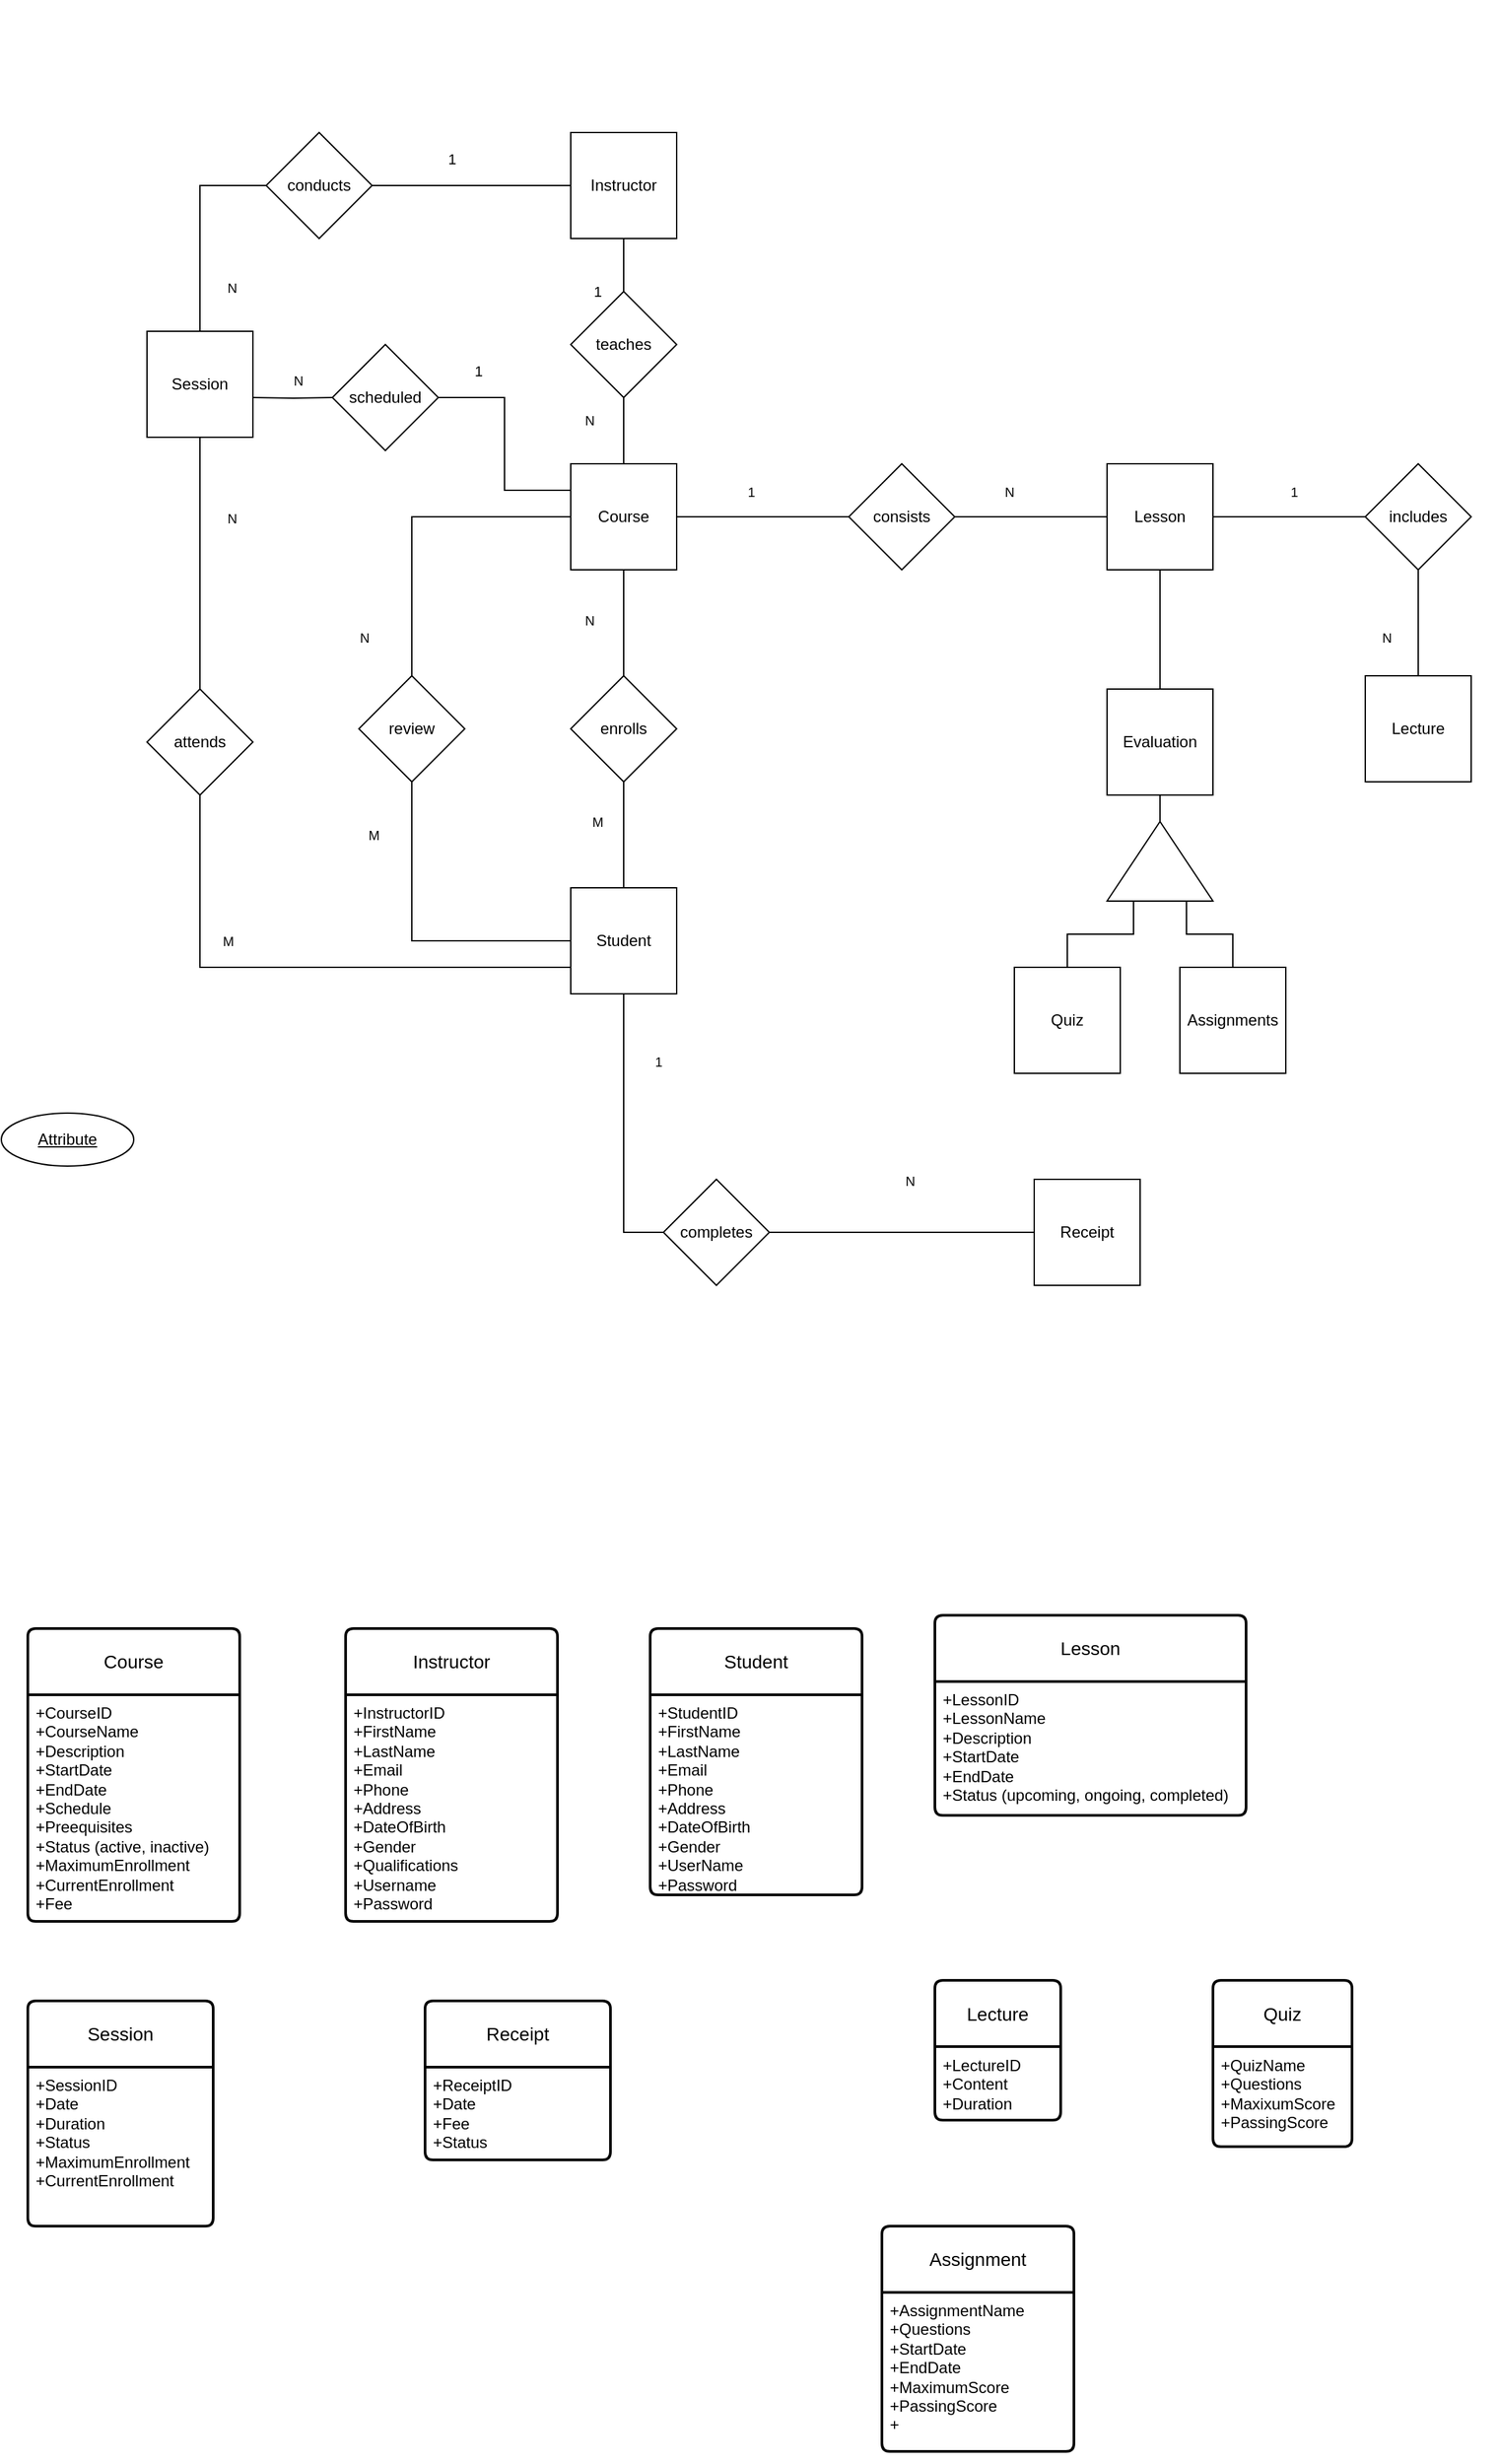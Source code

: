<mxfile version="22.0.8" type="github">
  <diagram id="R2lEEEUBdFMjLlhIrx00" name="Page-1">
    <mxGraphModel dx="2045" dy="1733" grid="1" gridSize="10" guides="1" tooltips="1" connect="1" arrows="1" fold="1" page="1" pageScale="1" pageWidth="850" pageHeight="1100" math="0" shadow="0" extFonts="Permanent Marker^https://fonts.googleapis.com/css?family=Permanent+Marker">
      <root>
        <mxCell id="0" />
        <mxCell id="1" parent="0" />
        <mxCell id="Pbh4FWJRGnkvqZYkFNmv-87" style="edgeStyle=orthogonalEdgeStyle;rounded=0;orthogonalLoop=1;jettySize=auto;html=1;entryX=0.5;entryY=0;entryDx=0;entryDy=0;endArrow=none;endFill=0;" parent="1" source="14JuUwyeUVj5jd_LCkiO-1" target="Pbh4FWJRGnkvqZYkFNmv-79" edge="1">
          <mxGeometry relative="1" as="geometry" />
        </mxCell>
        <mxCell id="SYxVixTw1T1CfeYf5jqY-29" style="edgeStyle=orthogonalEdgeStyle;rounded=0;orthogonalLoop=1;jettySize=auto;html=1;endArrow=none;endFill=0;" edge="1" parent="1" source="14JuUwyeUVj5jd_LCkiO-1" target="SYxVixTw1T1CfeYf5jqY-28">
          <mxGeometry relative="1" as="geometry" />
        </mxCell>
        <mxCell id="14JuUwyeUVj5jd_LCkiO-1" value="Instructor" style="whiteSpace=wrap;html=1;aspect=fixed;" parent="1" vertex="1">
          <mxGeometry x="130" y="10" width="80" height="80" as="geometry" />
        </mxCell>
        <mxCell id="Pbh4FWJRGnkvqZYkFNmv-90" style="edgeStyle=orthogonalEdgeStyle;rounded=0;orthogonalLoop=1;jettySize=auto;html=1;endArrow=none;endFill=0;" parent="1" source="14JuUwyeUVj5jd_LCkiO-3" target="Pbh4FWJRGnkvqZYkFNmv-85" edge="1">
          <mxGeometry relative="1" as="geometry" />
        </mxCell>
        <mxCell id="Pbh4FWJRGnkvqZYkFNmv-94" value="&lt;font size=&quot;1&quot;&gt;M&lt;br&gt;&lt;/font&gt;" style="edgeLabel;html=1;align=center;verticalAlign=middle;resizable=0;points=[];" parent="Pbh4FWJRGnkvqZYkFNmv-90" vertex="1" connectable="0">
          <mxGeometry x="-0.017" y="9" relative="1" as="geometry">
            <mxPoint x="-11" y="-11" as="offset" />
          </mxGeometry>
        </mxCell>
        <mxCell id="SYxVixTw1T1CfeYf5jqY-1" style="edgeStyle=orthogonalEdgeStyle;rounded=0;orthogonalLoop=1;jettySize=auto;html=1;entryX=0;entryY=0.5;entryDx=0;entryDy=0;endArrow=none;endFill=0;" edge="1" parent="1" source="14JuUwyeUVj5jd_LCkiO-3" target="Pbh4FWJRGnkvqZYkFNmv-145">
          <mxGeometry relative="1" as="geometry" />
        </mxCell>
        <mxCell id="SYxVixTw1T1CfeYf5jqY-36" style="edgeStyle=orthogonalEdgeStyle;rounded=0;orthogonalLoop=1;jettySize=auto;html=1;exitX=0;exitY=0.75;exitDx=0;exitDy=0;entryX=0.5;entryY=1;entryDx=0;entryDy=0;endArrow=none;endFill=0;" edge="1" parent="1" source="14JuUwyeUVj5jd_LCkiO-3" target="SYxVixTw1T1CfeYf5jqY-35">
          <mxGeometry relative="1" as="geometry" />
        </mxCell>
        <mxCell id="14JuUwyeUVj5jd_LCkiO-3" value="Student" style="whiteSpace=wrap;html=1;aspect=fixed;" parent="1" vertex="1">
          <mxGeometry x="130" y="580" width="80" height="80" as="geometry" />
        </mxCell>
        <mxCell id="Pbh4FWJRGnkvqZYkFNmv-56" value="consists&lt;br&gt;" style="rhombus;whiteSpace=wrap;html=1;" parent="1" vertex="1">
          <mxGeometry x="340" y="260" width="80" height="80" as="geometry" />
        </mxCell>
        <mxCell id="Pbh4FWJRGnkvqZYkFNmv-67" value="" style="edgeStyle=orthogonalEdgeStyle;rounded=0;orthogonalLoop=1;jettySize=auto;html=1;endArrow=none;endFill=0;" parent="1" source="Pbh4FWJRGnkvqZYkFNmv-56" target="Pbh4FWJRGnkvqZYkFNmv-59" edge="1">
          <mxGeometry relative="1" as="geometry">
            <mxPoint x="780" y="300" as="targetPoint" />
            <mxPoint x="540" y="300" as="sourcePoint" />
          </mxGeometry>
        </mxCell>
        <mxCell id="SYxVixTw1T1CfeYf5jqY-55" style="edgeStyle=orthogonalEdgeStyle;rounded=0;orthogonalLoop=1;jettySize=auto;html=1;entryX=0;entryY=0.5;entryDx=0;entryDy=0;endArrow=none;endFill=0;" edge="1" parent="1" source="Pbh4FWJRGnkvqZYkFNmv-59" target="SYxVixTw1T1CfeYf5jqY-49">
          <mxGeometry relative="1" as="geometry" />
        </mxCell>
        <mxCell id="Pbh4FWJRGnkvqZYkFNmv-59" value="Lesson" style="whiteSpace=wrap;html=1;aspect=fixed;" parent="1" vertex="1">
          <mxGeometry x="535" y="260" width="80" height="80" as="geometry" />
        </mxCell>
        <mxCell id="Pbh4FWJRGnkvqZYkFNmv-83" style="edgeStyle=orthogonalEdgeStyle;rounded=0;orthogonalLoop=1;jettySize=auto;html=1;exitX=0.5;exitY=1;exitDx=0;exitDy=0;endArrow=none;endFill=0;" parent="1" source="Pbh4FWJRGnkvqZYkFNmv-79" target="Pbh4FWJRGnkvqZYkFNmv-86" edge="1">
          <mxGeometry relative="1" as="geometry">
            <mxPoint x="505" y="90" as="targetPoint" />
          </mxGeometry>
        </mxCell>
        <mxCell id="Pbh4FWJRGnkvqZYkFNmv-79" value="teaches" style="rhombus;whiteSpace=wrap;html=1;" parent="1" vertex="1">
          <mxGeometry x="130" y="130" width="80" height="80" as="geometry" />
        </mxCell>
        <mxCell id="Pbh4FWJRGnkvqZYkFNmv-88" style="edgeStyle=orthogonalEdgeStyle;rounded=0;orthogonalLoop=1;jettySize=auto;html=1;entryX=0.5;entryY=1;entryDx=0;entryDy=0;endArrow=none;endFill=0;verticalAlign=top;" parent="1" source="Pbh4FWJRGnkvqZYkFNmv-85" target="Pbh4FWJRGnkvqZYkFNmv-86" edge="1">
          <mxGeometry relative="1" as="geometry" />
        </mxCell>
        <mxCell id="Pbh4FWJRGnkvqZYkFNmv-85" value="enrolls" style="rhombus;whiteSpace=wrap;html=1;" parent="1" vertex="1">
          <mxGeometry x="130" y="420" width="80" height="80" as="geometry" />
        </mxCell>
        <mxCell id="s9NV73z7LxHc2sprxDvM-55" style="edgeStyle=orthogonalEdgeStyle;rounded=0;orthogonalLoop=1;jettySize=auto;html=1;endArrow=none;endFill=0;entryX=0.5;entryY=0;entryDx=0;entryDy=0;exitX=0;exitY=0.5;exitDx=0;exitDy=0;" parent="1" source="Pbh4FWJRGnkvqZYkFNmv-86" target="s9NV73z7LxHc2sprxDvM-42" edge="1">
          <mxGeometry relative="1" as="geometry">
            <mxPoint x="235.0" y="320.0" as="targetPoint" />
            <Array as="points">
              <mxPoint x="10" y="300" />
            </Array>
            <mxPoint x="-100" y="310" as="sourcePoint" />
          </mxGeometry>
        </mxCell>
        <mxCell id="SYxVixTw1T1CfeYf5jqY-5" style="edgeStyle=orthogonalEdgeStyle;rounded=0;orthogonalLoop=1;jettySize=auto;html=1;exitX=1;exitY=0.5;exitDx=0;exitDy=0;entryX=0;entryY=0.5;entryDx=0;entryDy=0;endArrow=none;endFill=0;" edge="1" parent="1" source="Pbh4FWJRGnkvqZYkFNmv-86" target="Pbh4FWJRGnkvqZYkFNmv-56">
          <mxGeometry relative="1" as="geometry" />
        </mxCell>
        <mxCell id="Pbh4FWJRGnkvqZYkFNmv-86" value="Course" style="whiteSpace=wrap;html=1;aspect=fixed;" parent="1" vertex="1">
          <mxGeometry x="130" y="260" width="80" height="80" as="geometry" />
        </mxCell>
        <mxCell id="Pbh4FWJRGnkvqZYkFNmv-95" value="1&lt;font size=&quot;1&quot;&gt;&lt;br&gt;&lt;/font&gt;" style="edgeLabel;html=1;align=center;verticalAlign=middle;resizable=0;points=[];" parent="1" vertex="1" connectable="0">
          <mxGeometry x="40.0" y="30" as="geometry" />
        </mxCell>
        <mxCell id="Pbh4FWJRGnkvqZYkFNmv-96" value="&lt;font size=&quot;1&quot;&gt;N&lt;br&gt;&lt;/font&gt;" style="edgeLabel;html=1;align=center;verticalAlign=middle;resizable=0;points=[];" parent="1" vertex="1" connectable="0">
          <mxGeometry x="340.0" y="10" as="geometry">
            <mxPoint x="-196" y="217" as="offset" />
          </mxGeometry>
        </mxCell>
        <mxCell id="Pbh4FWJRGnkvqZYkFNmv-97" value="&lt;font size=&quot;1&quot;&gt;N&lt;br&gt;&lt;/font&gt;" style="edgeLabel;html=1;align=center;verticalAlign=middle;resizable=0;points=[];" parent="1" vertex="1" connectable="0">
          <mxGeometry x="150.0" y="380" as="geometry">
            <mxPoint x="-6" y="-2" as="offset" />
          </mxGeometry>
        </mxCell>
        <mxCell id="Pbh4FWJRGnkvqZYkFNmv-124" value="Receipt" style="whiteSpace=wrap;html=1;aspect=fixed;" parent="1" vertex="1">
          <mxGeometry x="480" y="800" width="80" height="80" as="geometry" />
        </mxCell>
        <mxCell id="Pbh4FWJRGnkvqZYkFNmv-147" style="edgeStyle=orthogonalEdgeStyle;rounded=0;orthogonalLoop=1;jettySize=auto;html=1;entryX=0;entryY=0.5;entryDx=0;entryDy=0;endArrow=none;endFill=0;" parent="1" source="Pbh4FWJRGnkvqZYkFNmv-145" target="Pbh4FWJRGnkvqZYkFNmv-124" edge="1">
          <mxGeometry relative="1" as="geometry" />
        </mxCell>
        <mxCell id="Pbh4FWJRGnkvqZYkFNmv-145" value="completes" style="rhombus;whiteSpace=wrap;html=1;" parent="1" vertex="1">
          <mxGeometry x="200" y="800" width="80" height="80" as="geometry" />
        </mxCell>
        <mxCell id="Pbh4FWJRGnkvqZYkFNmv-148" value="&lt;font size=&quot;1&quot;&gt;N&lt;br&gt;&lt;/font&gt;" style="edgeLabel;html=1;align=center;verticalAlign=middle;resizable=0;points=[];" parent="1" vertex="1" connectable="0">
          <mxGeometry x="470" y="710" as="geometry">
            <mxPoint x="-84" y="91" as="offset" />
          </mxGeometry>
        </mxCell>
        <mxCell id="SYxVixTw1T1CfeYf5jqY-3" style="edgeStyle=orthogonalEdgeStyle;rounded=0;orthogonalLoop=1;jettySize=auto;html=1;entryX=0;entryY=0.5;entryDx=0;entryDy=0;exitX=0.5;exitY=1;exitDx=0;exitDy=0;endArrow=none;endFill=0;" edge="1" parent="1" source="s9NV73z7LxHc2sprxDvM-42" target="14JuUwyeUVj5jd_LCkiO-3">
          <mxGeometry relative="1" as="geometry" />
        </mxCell>
        <mxCell id="s9NV73z7LxHc2sprxDvM-42" value="review" style="rhombus;whiteSpace=wrap;html=1;" parent="1" vertex="1">
          <mxGeometry x="-30" y="420" width="80" height="80" as="geometry" />
        </mxCell>
        <mxCell id="s9NV73z7LxHc2sprxDvM-57" value="&lt;font size=&quot;1&quot;&gt;M&lt;br&gt;&lt;/font&gt;" style="edgeLabel;html=1;align=center;verticalAlign=middle;resizable=0;points=[];" parent="1" vertex="1" connectable="0">
          <mxGeometry x="-20.0" y="410" as="geometry">
            <mxPoint x="1" y="130" as="offset" />
          </mxGeometry>
        </mxCell>
        <mxCell id="s9NV73z7LxHc2sprxDvM-58" value="&lt;font size=&quot;1&quot;&gt;N&lt;br&gt;&lt;/font&gt;" style="edgeLabel;html=1;align=center;verticalAlign=middle;resizable=0;points=[];" parent="1" vertex="1" connectable="0">
          <mxGeometry x="-110" y="180" as="geometry">
            <mxPoint x="-16" y="121" as="offset" />
          </mxGeometry>
        </mxCell>
        <mxCell id="SYxVixTw1T1CfeYf5jqY-7" value="&lt;font size=&quot;1&quot;&gt;1&lt;br&gt;&lt;/font&gt;" style="edgeLabel;html=1;align=center;verticalAlign=middle;resizable=0;points=[];" vertex="1" connectable="0" parent="1">
          <mxGeometry x="280" y="620" as="geometry">
            <mxPoint x="-84" y="91" as="offset" />
          </mxGeometry>
        </mxCell>
        <mxCell id="SYxVixTw1T1CfeYf5jqY-8" value="&lt;font size=&quot;1&quot;&gt;1&lt;br&gt;&lt;/font&gt;" style="edgeLabel;html=1;align=center;verticalAlign=middle;resizable=0;points=[];" vertex="1" connectable="0" parent="1">
          <mxGeometry x="350" y="190" as="geometry">
            <mxPoint x="-84" y="91" as="offset" />
          </mxGeometry>
        </mxCell>
        <mxCell id="SYxVixTw1T1CfeYf5jqY-9" value="&lt;font size=&quot;1&quot;&gt;N&lt;br&gt;&lt;/font&gt;" style="edgeLabel;html=1;align=center;verticalAlign=middle;resizable=0;points=[];" vertex="1" connectable="0" parent="1">
          <mxGeometry x="545" y="190" as="geometry">
            <mxPoint x="-84" y="91" as="offset" />
          </mxGeometry>
        </mxCell>
        <mxCell id="SYxVixTw1T1CfeYf5jqY-30" style="edgeStyle=orthogonalEdgeStyle;rounded=0;orthogonalLoop=1;jettySize=auto;html=1;entryX=0;entryY=0.5;entryDx=0;entryDy=0;endArrow=none;endFill=0;exitX=0.5;exitY=0;exitDx=0;exitDy=0;" edge="1" parent="1" source="SYxVixTw1T1CfeYf5jqY-61" target="SYxVixTw1T1CfeYf5jqY-28">
          <mxGeometry relative="1" as="geometry">
            <mxPoint x="-150" y="170" as="sourcePoint" />
          </mxGeometry>
        </mxCell>
        <mxCell id="SYxVixTw1T1CfeYf5jqY-44" style="edgeStyle=orthogonalEdgeStyle;rounded=0;orthogonalLoop=1;jettySize=auto;html=1;entryX=0;entryY=0.5;entryDx=0;entryDy=0;endArrow=none;endFill=0;" edge="1" parent="1" target="SYxVixTw1T1CfeYf5jqY-43">
          <mxGeometry relative="1" as="geometry">
            <mxPoint x="-110" y="210" as="sourcePoint" />
          </mxGeometry>
        </mxCell>
        <mxCell id="SYxVixTw1T1CfeYf5jqY-57" style="edgeStyle=orthogonalEdgeStyle;rounded=0;orthogonalLoop=1;jettySize=auto;html=1;exitX=1;exitY=0.5;exitDx=0;exitDy=0;endArrow=none;endFill=0;" edge="1" parent="1" source="SYxVixTw1T1CfeYf5jqY-18" target="SYxVixTw1T1CfeYf5jqY-22">
          <mxGeometry relative="1" as="geometry" />
        </mxCell>
        <mxCell id="SYxVixTw1T1CfeYf5jqY-18" value="" style="triangle;whiteSpace=wrap;html=1;direction=north;" vertex="1" parent="1">
          <mxGeometry x="535" y="530" width="80" height="60" as="geometry" />
        </mxCell>
        <mxCell id="SYxVixTw1T1CfeYf5jqY-58" style="edgeStyle=orthogonalEdgeStyle;rounded=0;orthogonalLoop=1;jettySize=auto;html=1;exitX=0;exitY=0.5;exitDx=0;exitDy=0;entryX=0;entryY=0.25;entryDx=0;entryDy=0;endArrow=none;endFill=0;" edge="1" parent="1" source="SYxVixTw1T1CfeYf5jqY-21" target="SYxVixTw1T1CfeYf5jqY-18">
          <mxGeometry relative="1" as="geometry" />
        </mxCell>
        <mxCell id="SYxVixTw1T1CfeYf5jqY-21" value="Quiz" style="whiteSpace=wrap;html=1;aspect=fixed;direction=south;" vertex="1" parent="1">
          <mxGeometry x="465" y="640" width="80" height="80" as="geometry" />
        </mxCell>
        <mxCell id="SYxVixTw1T1CfeYf5jqY-56" style="edgeStyle=orthogonalEdgeStyle;rounded=0;orthogonalLoop=1;jettySize=auto;html=1;endArrow=none;endFill=0;" edge="1" parent="1" source="SYxVixTw1T1CfeYf5jqY-22" target="Pbh4FWJRGnkvqZYkFNmv-59">
          <mxGeometry relative="1" as="geometry" />
        </mxCell>
        <mxCell id="SYxVixTw1T1CfeYf5jqY-22" value="Evaluation" style="whiteSpace=wrap;html=1;aspect=fixed;" vertex="1" parent="1">
          <mxGeometry x="535" y="430" width="80" height="80" as="geometry" />
        </mxCell>
        <mxCell id="SYxVixTw1T1CfeYf5jqY-28" value="conducts" style="rhombus;whiteSpace=wrap;html=1;" vertex="1" parent="1">
          <mxGeometry x="-100" y="10" width="80" height="80" as="geometry" />
        </mxCell>
        <mxCell id="SYxVixTw1T1CfeYf5jqY-33" value="1&lt;font size=&quot;1&quot;&gt;&lt;br&gt;&lt;/font&gt;" style="edgeLabel;html=1;align=center;verticalAlign=middle;resizable=0;points=[];" vertex="1" connectable="0" parent="1">
          <mxGeometry x="150.0" y="130" as="geometry" />
        </mxCell>
        <mxCell id="SYxVixTw1T1CfeYf5jqY-34" value="&lt;font size=&quot;1&quot;&gt;N&lt;br&gt;&lt;/font&gt;" style="edgeLabel;html=1;align=center;verticalAlign=middle;resizable=0;points=[];" vertex="1" connectable="0" parent="1">
          <mxGeometry x="70.0" y="-90" as="geometry">
            <mxPoint x="-196" y="217" as="offset" />
          </mxGeometry>
        </mxCell>
        <mxCell id="SYxVixTw1T1CfeYf5jqY-37" style="edgeStyle=orthogonalEdgeStyle;rounded=0;orthogonalLoop=1;jettySize=auto;html=1;exitX=0.5;exitY=0;exitDx=0;exitDy=0;endArrow=none;endFill=0;entryX=0.5;entryY=1;entryDx=0;entryDy=0;" edge="1" parent="1" source="SYxVixTw1T1CfeYf5jqY-35" target="SYxVixTw1T1CfeYf5jqY-61">
          <mxGeometry relative="1" as="geometry">
            <mxPoint x="-150" y="250" as="targetPoint" />
          </mxGeometry>
        </mxCell>
        <mxCell id="SYxVixTw1T1CfeYf5jqY-35" value="attends" style="rhombus;whiteSpace=wrap;html=1;" vertex="1" parent="1">
          <mxGeometry x="-190" y="430" width="80" height="80" as="geometry" />
        </mxCell>
        <mxCell id="SYxVixTw1T1CfeYf5jqY-40" value="&lt;font size=&quot;1&quot;&gt;N&lt;br&gt;&lt;/font&gt;" style="edgeLabel;html=1;align=center;verticalAlign=middle;resizable=0;points=[];" vertex="1" connectable="0" parent="1">
          <mxGeometry x="-10" y="270" as="geometry">
            <mxPoint x="-16" y="121" as="offset" />
          </mxGeometry>
        </mxCell>
        <mxCell id="SYxVixTw1T1CfeYf5jqY-41" value="&lt;font size=&quot;1&quot;&gt;M&lt;br&gt;&lt;/font&gt;" style="edgeLabel;html=1;align=center;verticalAlign=middle;resizable=0;points=[];" vertex="1" connectable="0" parent="1">
          <mxGeometry x="-130.0" y="490" as="geometry">
            <mxPoint x="1" y="130" as="offset" />
          </mxGeometry>
        </mxCell>
        <mxCell id="SYxVixTw1T1CfeYf5jqY-45" style="edgeStyle=orthogonalEdgeStyle;rounded=0;orthogonalLoop=1;jettySize=auto;html=1;entryX=0;entryY=0.25;entryDx=0;entryDy=0;endArrow=none;endFill=0;" edge="1" parent="1" source="SYxVixTw1T1CfeYf5jqY-43" target="Pbh4FWJRGnkvqZYkFNmv-86">
          <mxGeometry relative="1" as="geometry" />
        </mxCell>
        <mxCell id="SYxVixTw1T1CfeYf5jqY-43" value="scheduled" style="rhombus;whiteSpace=wrap;html=1;" vertex="1" parent="1">
          <mxGeometry x="-50" y="170" width="80" height="80" as="geometry" />
        </mxCell>
        <mxCell id="SYxVixTw1T1CfeYf5jqY-46" value="1&lt;font size=&quot;1&quot;&gt;&lt;br&gt;&lt;/font&gt;" style="edgeLabel;html=1;align=center;verticalAlign=middle;resizable=0;points=[];" vertex="1" connectable="0" parent="1">
          <mxGeometry x="60.0" y="190" as="geometry" />
        </mxCell>
        <mxCell id="SYxVixTw1T1CfeYf5jqY-47" value="&lt;font size=&quot;1&quot;&gt;N&lt;br&gt;&lt;/font&gt;" style="edgeLabel;html=1;align=center;verticalAlign=middle;resizable=0;points=[];" vertex="1" connectable="0" parent="1">
          <mxGeometry x="120.0" y="-20" as="geometry">
            <mxPoint x="-196" y="217" as="offset" />
          </mxGeometry>
        </mxCell>
        <mxCell id="SYxVixTw1T1CfeYf5jqY-48" style="edgeStyle=orthogonalEdgeStyle;rounded=0;orthogonalLoop=1;jettySize=auto;html=1;entryX=0.5;entryY=0;entryDx=0;entryDy=0;endArrow=none;endFill=0;" edge="1" parent="1" source="SYxVixTw1T1CfeYf5jqY-49">
          <mxGeometry relative="1" as="geometry">
            <mxPoint x="770" y="430" as="targetPoint" />
          </mxGeometry>
        </mxCell>
        <mxCell id="SYxVixTw1T1CfeYf5jqY-49" value="includes" style="rhombus;whiteSpace=wrap;html=1;" vertex="1" parent="1">
          <mxGeometry x="730" y="260" width="80" height="80" as="geometry" />
        </mxCell>
        <mxCell id="SYxVixTw1T1CfeYf5jqY-50" value="Lecture" style="whiteSpace=wrap;html=1;aspect=fixed;" vertex="1" parent="1">
          <mxGeometry x="730" y="420" width="80" height="80" as="geometry" />
        </mxCell>
        <mxCell id="SYxVixTw1T1CfeYf5jqY-59" style="edgeStyle=orthogonalEdgeStyle;rounded=0;orthogonalLoop=1;jettySize=auto;html=1;exitX=0.5;exitY=0;exitDx=0;exitDy=0;entryX=0;entryY=0.75;entryDx=0;entryDy=0;endArrow=none;endFill=0;" edge="1" parent="1" source="SYxVixTw1T1CfeYf5jqY-51" target="SYxVixTw1T1CfeYf5jqY-18">
          <mxGeometry relative="1" as="geometry" />
        </mxCell>
        <mxCell id="SYxVixTw1T1CfeYf5jqY-51" value="Assignments" style="whiteSpace=wrap;html=1;aspect=fixed;" vertex="1" parent="1">
          <mxGeometry x="590" y="640" width="80" height="80" as="geometry" />
        </mxCell>
        <mxCell id="SYxVixTw1T1CfeYf5jqY-61" value="Session" style="whiteSpace=wrap;html=1;aspect=fixed;" vertex="1" parent="1">
          <mxGeometry x="-190" y="160" width="80" height="80" as="geometry" />
        </mxCell>
        <mxCell id="SYxVixTw1T1CfeYf5jqY-70" value="Instructor" style="swimlane;childLayout=stackLayout;horizontal=1;startSize=50;horizontalStack=0;rounded=1;fontSize=14;fontStyle=0;strokeWidth=2;resizeParent=0;resizeLast=1;shadow=0;dashed=0;align=center;arcSize=4;whiteSpace=wrap;html=1;" vertex="1" parent="1">
          <mxGeometry x="-40" y="1139" width="160" height="221" as="geometry" />
        </mxCell>
        <mxCell id="SYxVixTw1T1CfeYf5jqY-71" value="+InstructorID&lt;br&gt;+FirstName&lt;br&gt;+LastName&lt;br&gt;+Email&lt;br&gt;+Phone&lt;br&gt;+Address&lt;br&gt;+DateOfBirth&lt;br&gt;+Gender&lt;br&gt;+Qualifications&lt;br&gt;+Username&lt;br&gt;+Password" style="align=left;strokeColor=none;fillColor=none;spacingLeft=4;fontSize=12;verticalAlign=top;resizable=0;rotatable=0;part=1;html=1;" vertex="1" parent="SYxVixTw1T1CfeYf5jqY-70">
          <mxGeometry y="50" width="160" height="171" as="geometry" />
        </mxCell>
        <mxCell id="SYxVixTw1T1CfeYf5jqY-73" style="edgeStyle=orthogonalEdgeStyle;rounded=0;orthogonalLoop=1;jettySize=auto;html=1;exitX=0.5;exitY=1;exitDx=0;exitDy=0;" edge="1" parent="SYxVixTw1T1CfeYf5jqY-70" source="SYxVixTw1T1CfeYf5jqY-71" target="SYxVixTw1T1CfeYf5jqY-71">
          <mxGeometry relative="1" as="geometry" />
        </mxCell>
        <mxCell id="SYxVixTw1T1CfeYf5jqY-74" value="Student" style="swimlane;childLayout=stackLayout;horizontal=1;startSize=50;horizontalStack=0;rounded=1;fontSize=14;fontStyle=0;strokeWidth=2;resizeParent=0;resizeLast=1;shadow=0;dashed=0;align=center;arcSize=4;whiteSpace=wrap;html=1;" vertex="1" parent="1">
          <mxGeometry x="190" y="1139" width="160" height="201" as="geometry" />
        </mxCell>
        <mxCell id="SYxVixTw1T1CfeYf5jqY-75" value="+StudentID&lt;br&gt;+FirstName&lt;br&gt;+LastName&lt;br&gt;+Email&lt;br&gt;+Phone&lt;br&gt;+Address&lt;br&gt;+DateOfBirth&lt;br&gt;+Gender&lt;br&gt;+UserName&lt;br&gt;+Password" style="align=left;strokeColor=none;fillColor=none;spacingLeft=4;fontSize=12;verticalAlign=top;resizable=0;rotatable=0;part=1;html=1;" vertex="1" parent="SYxVixTw1T1CfeYf5jqY-74">
          <mxGeometry y="50" width="160" height="151" as="geometry" />
        </mxCell>
        <mxCell id="SYxVixTw1T1CfeYf5jqY-76" style="edgeStyle=orthogonalEdgeStyle;rounded=0;orthogonalLoop=1;jettySize=auto;html=1;exitX=0.5;exitY=1;exitDx=0;exitDy=0;" edge="1" parent="SYxVixTw1T1CfeYf5jqY-74" source="SYxVixTw1T1CfeYf5jqY-75" target="SYxVixTw1T1CfeYf5jqY-75">
          <mxGeometry relative="1" as="geometry" />
        </mxCell>
        <mxCell id="SYxVixTw1T1CfeYf5jqY-77" value="Course" style="swimlane;childLayout=stackLayout;horizontal=1;startSize=50;horizontalStack=0;rounded=1;fontSize=14;fontStyle=0;strokeWidth=2;resizeParent=0;resizeLast=1;shadow=0;dashed=0;align=center;arcSize=4;whiteSpace=wrap;html=1;" vertex="1" parent="1">
          <mxGeometry x="-280" y="1139" width="160" height="221" as="geometry" />
        </mxCell>
        <mxCell id="SYxVixTw1T1CfeYf5jqY-78" value="+CourseID&lt;br&gt;+CourseName&lt;br&gt;+Description&lt;br&gt;+StartDate&lt;br&gt;+EndDate&lt;br&gt;+Schedule&lt;br&gt;+Preequisites&lt;br&gt;+Status (active, inactive)&lt;br&gt;+MaximumEnrollment&lt;br&gt;+CurrentEnrollment&lt;br&gt;+Fee" style="align=left;strokeColor=none;fillColor=none;spacingLeft=4;fontSize=12;verticalAlign=top;resizable=0;rotatable=0;part=1;html=1;" vertex="1" parent="SYxVixTw1T1CfeYf5jqY-77">
          <mxGeometry y="50" width="160" height="171" as="geometry" />
        </mxCell>
        <mxCell id="SYxVixTw1T1CfeYf5jqY-79" style="edgeStyle=orthogonalEdgeStyle;rounded=0;orthogonalLoop=1;jettySize=auto;html=1;exitX=0.5;exitY=1;exitDx=0;exitDy=0;" edge="1" parent="SYxVixTw1T1CfeYf5jqY-77" source="SYxVixTw1T1CfeYf5jqY-78" target="SYxVixTw1T1CfeYf5jqY-78">
          <mxGeometry relative="1" as="geometry" />
        </mxCell>
        <mxCell id="SYxVixTw1T1CfeYf5jqY-80" value="Attribute" style="ellipse;whiteSpace=wrap;html=1;align=center;fontStyle=4;" vertex="1" parent="1">
          <mxGeometry x="-300" y="750" width="100" height="40" as="geometry" />
        </mxCell>
        <mxCell id="SYxVixTw1T1CfeYf5jqY-81" value="Lesson" style="swimlane;childLayout=stackLayout;horizontal=1;startSize=50;horizontalStack=0;rounded=1;fontSize=14;fontStyle=0;strokeWidth=2;resizeParent=0;resizeLast=1;shadow=0;dashed=0;align=center;arcSize=4;whiteSpace=wrap;html=1;" vertex="1" parent="1">
          <mxGeometry x="405" y="1129" width="235" height="151" as="geometry" />
        </mxCell>
        <mxCell id="SYxVixTw1T1CfeYf5jqY-82" value="+LessonID&lt;br&gt;+LessonName&lt;br&gt;+Description&lt;br&gt;+StartDate&lt;br&gt;+EndDate&lt;br&gt;+Status (upcoming, ongoing, completed)" style="align=left;strokeColor=none;fillColor=none;spacingLeft=4;fontSize=12;verticalAlign=top;resizable=0;rotatable=0;part=1;html=1;" vertex="1" parent="SYxVixTw1T1CfeYf5jqY-81">
          <mxGeometry y="50" width="235" height="101" as="geometry" />
        </mxCell>
        <mxCell id="SYxVixTw1T1CfeYf5jqY-83" style="edgeStyle=orthogonalEdgeStyle;rounded=0;orthogonalLoop=1;jettySize=auto;html=1;exitX=0.5;exitY=1;exitDx=0;exitDy=0;" edge="1" parent="SYxVixTw1T1CfeYf5jqY-81" source="SYxVixTw1T1CfeYf5jqY-82" target="SYxVixTw1T1CfeYf5jqY-82">
          <mxGeometry relative="1" as="geometry" />
        </mxCell>
        <mxCell id="SYxVixTw1T1CfeYf5jqY-84" value="Session" style="swimlane;childLayout=stackLayout;horizontal=1;startSize=50;horizontalStack=0;rounded=1;fontSize=14;fontStyle=0;strokeWidth=2;resizeParent=0;resizeLast=1;shadow=0;dashed=0;align=center;arcSize=4;whiteSpace=wrap;html=1;" vertex="1" parent="1">
          <mxGeometry x="-280" y="1420" width="140" height="170" as="geometry" />
        </mxCell>
        <mxCell id="SYxVixTw1T1CfeYf5jqY-85" value="+SessionID&lt;br&gt;+Date&lt;br&gt;+Duration&lt;br&gt;+Status&lt;br&gt;+MaximumEnrollment&lt;br style=&quot;border-color: var(--border-color);&quot;&gt;+CurrentEnrollment" style="align=left;strokeColor=none;fillColor=none;spacingLeft=4;fontSize=12;verticalAlign=top;resizable=0;rotatable=0;part=1;html=1;" vertex="1" parent="SYxVixTw1T1CfeYf5jqY-84">
          <mxGeometry y="50" width="140" height="120" as="geometry" />
        </mxCell>
        <mxCell id="SYxVixTw1T1CfeYf5jqY-86" style="edgeStyle=orthogonalEdgeStyle;rounded=0;orthogonalLoop=1;jettySize=auto;html=1;exitX=0.5;exitY=1;exitDx=0;exitDy=0;" edge="1" parent="SYxVixTw1T1CfeYf5jqY-84" source="SYxVixTw1T1CfeYf5jqY-85" target="SYxVixTw1T1CfeYf5jqY-85">
          <mxGeometry relative="1" as="geometry" />
        </mxCell>
        <mxCell id="SYxVixTw1T1CfeYf5jqY-88" value="Receipt" style="swimlane;childLayout=stackLayout;horizontal=1;startSize=50;horizontalStack=0;rounded=1;fontSize=14;fontStyle=0;strokeWidth=2;resizeParent=0;resizeLast=1;shadow=0;dashed=0;align=center;arcSize=4;whiteSpace=wrap;html=1;" vertex="1" parent="1">
          <mxGeometry x="20" y="1420" width="140" height="120" as="geometry" />
        </mxCell>
        <mxCell id="SYxVixTw1T1CfeYf5jqY-89" value="+ReceiptID&lt;br&gt;+Date&lt;br&gt;+Fee&lt;br&gt;+Status&lt;br&gt;" style="align=left;strokeColor=none;fillColor=none;spacingLeft=4;fontSize=12;verticalAlign=top;resizable=0;rotatable=0;part=1;html=1;" vertex="1" parent="SYxVixTw1T1CfeYf5jqY-88">
          <mxGeometry y="50" width="140" height="70" as="geometry" />
        </mxCell>
        <mxCell id="SYxVixTw1T1CfeYf5jqY-90" style="edgeStyle=orthogonalEdgeStyle;rounded=0;orthogonalLoop=1;jettySize=auto;html=1;exitX=0.5;exitY=1;exitDx=0;exitDy=0;" edge="1" parent="SYxVixTw1T1CfeYf5jqY-88" source="SYxVixTw1T1CfeYf5jqY-89" target="SYxVixTw1T1CfeYf5jqY-89">
          <mxGeometry relative="1" as="geometry" />
        </mxCell>
        <mxCell id="SYxVixTw1T1CfeYf5jqY-91" value="Lecture" style="swimlane;childLayout=stackLayout;horizontal=1;startSize=50;horizontalStack=0;rounded=1;fontSize=14;fontStyle=0;strokeWidth=2;resizeParent=0;resizeLast=1;shadow=0;dashed=0;align=center;arcSize=4;whiteSpace=wrap;html=1;" vertex="1" parent="1">
          <mxGeometry x="405" y="1404.5" width="95" height="105.5" as="geometry" />
        </mxCell>
        <mxCell id="SYxVixTw1T1CfeYf5jqY-92" value="+LectureID&lt;br&gt;+Content&lt;br&gt;+Duration" style="align=left;strokeColor=none;fillColor=none;spacingLeft=4;fontSize=12;verticalAlign=top;resizable=0;rotatable=0;part=1;html=1;" vertex="1" parent="SYxVixTw1T1CfeYf5jqY-91">
          <mxGeometry y="50" width="95" height="55.5" as="geometry" />
        </mxCell>
        <mxCell id="SYxVixTw1T1CfeYf5jqY-93" style="edgeStyle=orthogonalEdgeStyle;rounded=0;orthogonalLoop=1;jettySize=auto;html=1;exitX=0.5;exitY=1;exitDx=0;exitDy=0;" edge="1" parent="SYxVixTw1T1CfeYf5jqY-91" source="SYxVixTw1T1CfeYf5jqY-92" target="SYxVixTw1T1CfeYf5jqY-92">
          <mxGeometry relative="1" as="geometry" />
        </mxCell>
        <mxCell id="SYxVixTw1T1CfeYf5jqY-94" value="&lt;font size=&quot;1&quot;&gt;1&lt;br&gt;&lt;/font&gt;" style="edgeLabel;html=1;align=center;verticalAlign=middle;resizable=0;points=[];" vertex="1" connectable="0" parent="1">
          <mxGeometry x="760" y="190" as="geometry">
            <mxPoint x="-84" y="91" as="offset" />
          </mxGeometry>
        </mxCell>
        <mxCell id="SYxVixTw1T1CfeYf5jqY-95" value="&lt;font size=&quot;1&quot;&gt;N&lt;br&gt;&lt;/font&gt;" style="edgeLabel;html=1;align=center;verticalAlign=middle;resizable=0;points=[];" vertex="1" connectable="0" parent="1">
          <mxGeometry x="830" y="300" as="geometry">
            <mxPoint x="-84" y="91" as="offset" />
          </mxGeometry>
        </mxCell>
        <mxCell id="SYxVixTw1T1CfeYf5jqY-97" value="Quiz" style="swimlane;childLayout=stackLayout;horizontal=1;startSize=50;horizontalStack=0;rounded=1;fontSize=14;fontStyle=0;strokeWidth=2;resizeParent=0;resizeLast=1;shadow=0;dashed=0;align=center;arcSize=4;whiteSpace=wrap;html=1;" vertex="1" parent="1">
          <mxGeometry x="615" y="1404.5" width="105" height="125.5" as="geometry" />
        </mxCell>
        <mxCell id="SYxVixTw1T1CfeYf5jqY-98" value="+QuizName&lt;br&gt;+Questions&lt;br&gt;+MaxixumScore&lt;br&gt;+PassingScore" style="align=left;strokeColor=none;fillColor=none;spacingLeft=4;fontSize=12;verticalAlign=top;resizable=0;rotatable=0;part=1;html=1;" vertex="1" parent="SYxVixTw1T1CfeYf5jqY-97">
          <mxGeometry y="50" width="105" height="75.5" as="geometry" />
        </mxCell>
        <mxCell id="SYxVixTw1T1CfeYf5jqY-99" style="edgeStyle=orthogonalEdgeStyle;rounded=0;orthogonalLoop=1;jettySize=auto;html=1;exitX=0.5;exitY=1;exitDx=0;exitDy=0;" edge="1" parent="SYxVixTw1T1CfeYf5jqY-97" source="SYxVixTw1T1CfeYf5jqY-98" target="SYxVixTw1T1CfeYf5jqY-98">
          <mxGeometry relative="1" as="geometry" />
        </mxCell>
        <mxCell id="SYxVixTw1T1CfeYf5jqY-100" value="Assignment" style="swimlane;childLayout=stackLayout;horizontal=1;startSize=50;horizontalStack=0;rounded=1;fontSize=14;fontStyle=0;strokeWidth=2;resizeParent=0;resizeLast=1;shadow=0;dashed=0;align=center;arcSize=4;whiteSpace=wrap;html=1;" vertex="1" parent="1">
          <mxGeometry x="365" y="1590" width="145" height="170" as="geometry" />
        </mxCell>
        <mxCell id="SYxVixTw1T1CfeYf5jqY-101" value="+AssignmentName&lt;br&gt;+Questions&lt;br&gt;+StartDate&lt;br style=&quot;border-color: var(--border-color);&quot;&gt;+EndDate&lt;br&gt;+MaximumScore&lt;br&gt;+PassingScore&lt;br&gt;+" style="align=left;strokeColor=none;fillColor=none;spacingLeft=4;fontSize=12;verticalAlign=top;resizable=0;rotatable=0;part=1;html=1;" vertex="1" parent="SYxVixTw1T1CfeYf5jqY-100">
          <mxGeometry y="50" width="145" height="120" as="geometry" />
        </mxCell>
        <mxCell id="SYxVixTw1T1CfeYf5jqY-102" style="edgeStyle=orthogonalEdgeStyle;rounded=0;orthogonalLoop=1;jettySize=auto;html=1;exitX=0.5;exitY=1;exitDx=0;exitDy=0;" edge="1" parent="SYxVixTw1T1CfeYf5jqY-100" source="SYxVixTw1T1CfeYf5jqY-101" target="SYxVixTw1T1CfeYf5jqY-101">
          <mxGeometry relative="1" as="geometry" />
        </mxCell>
      </root>
    </mxGraphModel>
  </diagram>
</mxfile>

